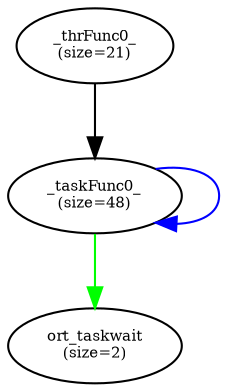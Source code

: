 digraph  {
center=1;
rankdir=TB;
rotate=0;
size="10,8";
0 [fontsize=7, label="_thrFunc0_\n(size=21)"];
2 [fontsize=7, label="_taskFunc0_\n(size=48)"];
5 [fontsize=7, label="ort_taskwait\n(size=2)"];
0 -> 2  [key=0];
2 -> 2  [color=blue, key=0];
2 -> 5  [color=green, key=0];
}
